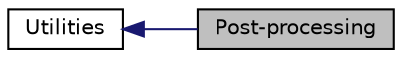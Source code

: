 digraph "Post-processing"
{
  bgcolor="transparent";
  edge [fontname="Helvetica",fontsize="10",labelfontname="Helvetica",labelfontsize="10"];
  node [fontname="Helvetica",fontsize="10",shape=record];
  rankdir=LR;
  Node0 [label="Post-processing",height=0.2,width=0.4,color="black", fillcolor="grey75", style="filled" fontcolor="black"];
  Node1 [label="Utilities",height=0.2,width=0.4,color="black",URL="$group__grpUtilities.html"];
  Node1->Node0 [shape=plaintext, color="midnightblue", dir="back", style="solid"];
}
